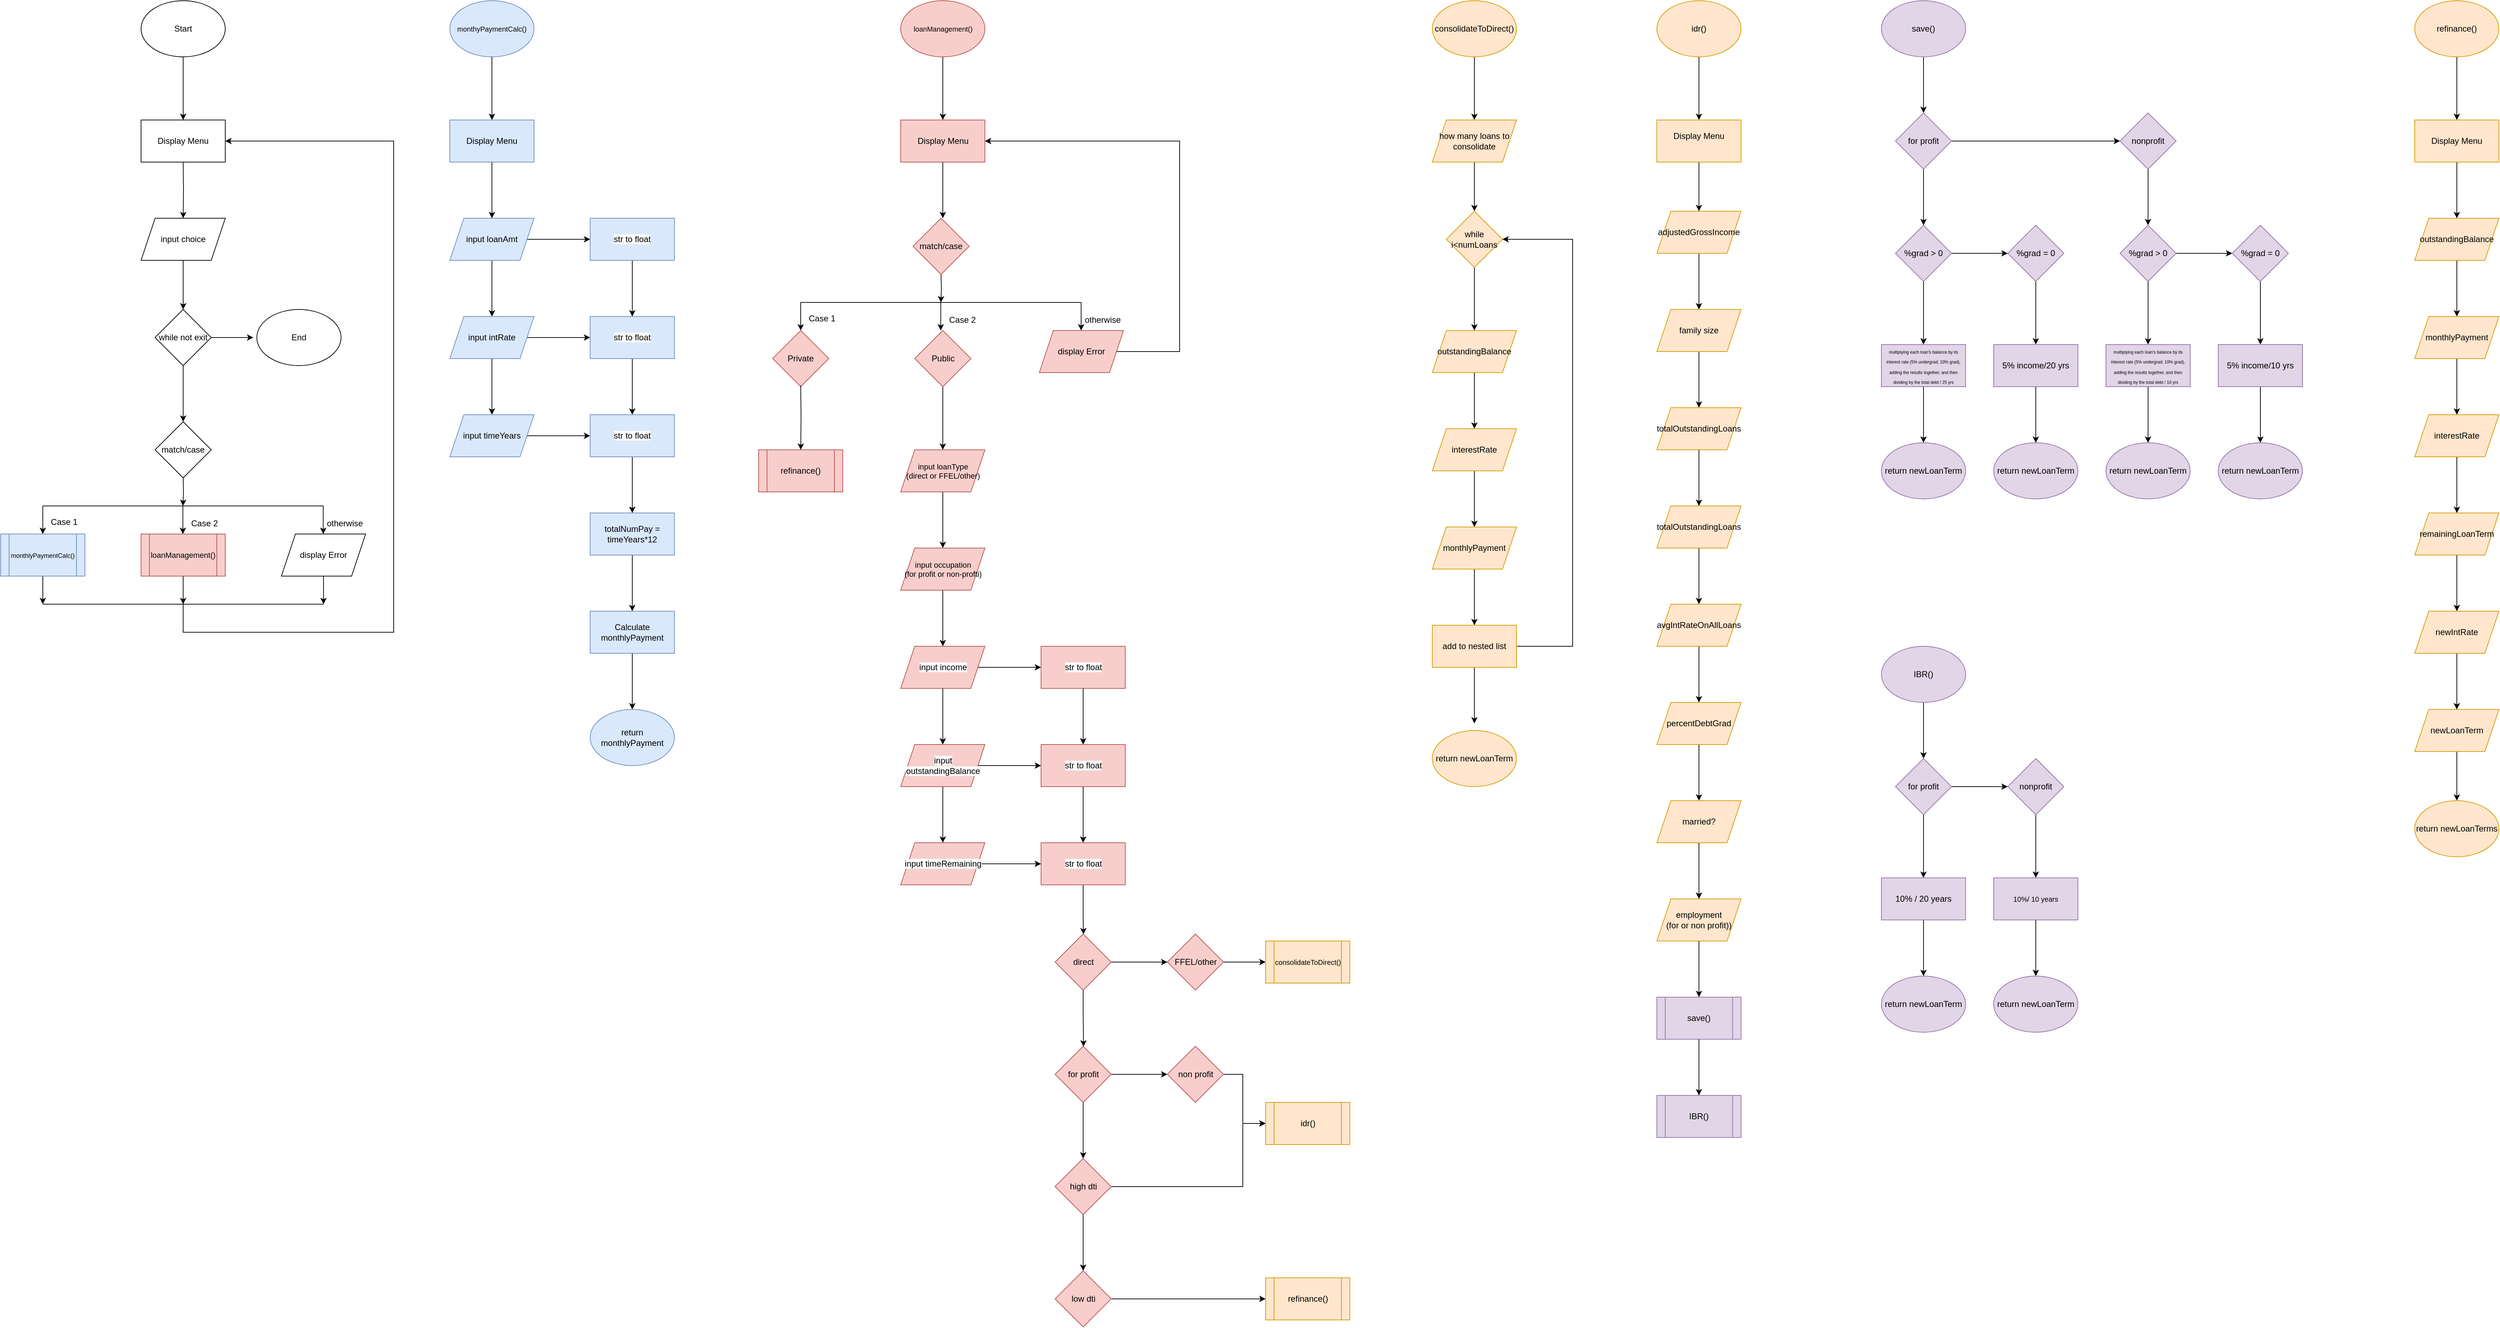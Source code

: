 <mxfile version="24.7.1" type="github">
  <diagram name="Page-1" id="hZp9YtfU9o8omd6Gslik">
    <mxGraphModel dx="3697" dy="2163" grid="1" gridSize="10" guides="1" tooltips="1" connect="1" arrows="1" fold="1" page="1" pageScale="1" pageWidth="850" pageHeight="1100" math="0" shadow="0">
      <root>
        <mxCell id="0" />
        <mxCell id="1" parent="0" />
        <mxCell id="HrbZpbmYZE2h6laJAEMO-42" value="" style="edgeStyle=orthogonalEdgeStyle;rounded=0;orthogonalLoop=1;jettySize=auto;html=1;" edge="1" parent="1" source="HrbZpbmYZE2h6laJAEMO-1">
          <mxGeometry relative="1" as="geometry">
            <mxPoint x="260.0" y="170" as="targetPoint" />
          </mxGeometry>
        </mxCell>
        <mxCell id="HrbZpbmYZE2h6laJAEMO-1" value="Start" style="ellipse;whiteSpace=wrap;html=1;" vertex="1" parent="1">
          <mxGeometry x="200" width="120" height="80" as="geometry" />
        </mxCell>
        <mxCell id="HrbZpbmYZE2h6laJAEMO-19" style="edgeStyle=orthogonalEdgeStyle;rounded=0;orthogonalLoop=1;jettySize=auto;html=1;exitX=0.5;exitY=1;exitDx=0;exitDy=0;" edge="1" parent="1">
          <mxGeometry relative="1" as="geometry">
            <mxPoint x="259.692" y="720" as="targetPoint" />
            <mxPoint x="260" y="680" as="sourcePoint" />
          </mxGeometry>
        </mxCell>
        <mxCell id="HrbZpbmYZE2h6laJAEMO-55" style="edgeStyle=orthogonalEdgeStyle;rounded=0;orthogonalLoop=1;jettySize=auto;html=1;" edge="1" parent="1" source="HrbZpbmYZE2h6laJAEMO-10">
          <mxGeometry relative="1" as="geometry">
            <mxPoint x="60" y="860" as="targetPoint" />
          </mxGeometry>
        </mxCell>
        <mxCell id="HrbZpbmYZE2h6laJAEMO-10" value="&lt;font style=&quot;font-size: 9px;&quot;&gt;monthlyPaymentCalc()&lt;/font&gt;" style="shape=process;whiteSpace=wrap;html=1;backgroundOutline=1;fillColor=#dae8fc;strokeColor=#6c8ebf;" vertex="1" parent="1">
          <mxGeometry y="760" width="120" height="60" as="geometry" />
        </mxCell>
        <mxCell id="HrbZpbmYZE2h6laJAEMO-53" style="edgeStyle=orthogonalEdgeStyle;rounded=0;orthogonalLoop=1;jettySize=auto;html=1;" edge="1" parent="1" source="HrbZpbmYZE2h6laJAEMO-14">
          <mxGeometry relative="1" as="geometry">
            <mxPoint x="260" y="860" as="targetPoint" />
          </mxGeometry>
        </mxCell>
        <mxCell id="HrbZpbmYZE2h6laJAEMO-57" value="" style="edgeStyle=orthogonalEdgeStyle;rounded=0;orthogonalLoop=1;jettySize=auto;html=1;entryX=1;entryY=0.5;entryDx=0;entryDy=0;" edge="1" parent="1" source="HrbZpbmYZE2h6laJAEMO-14">
          <mxGeometry relative="1" as="geometry">
            <mxPoint x="320" y="200" as="targetPoint" />
            <Array as="points">
              <mxPoint x="260" y="900" />
              <mxPoint x="560" y="900" />
              <mxPoint x="560" y="200" />
            </Array>
          </mxGeometry>
        </mxCell>
        <mxCell id="HrbZpbmYZE2h6laJAEMO-14" value="&lt;font style=&quot;font-size: 11px;&quot;&gt;loanManagement()&lt;/font&gt;" style="shape=process;whiteSpace=wrap;html=1;backgroundOutline=1;fillColor=#f8cecc;strokeColor=#b85450;" vertex="1" parent="1">
          <mxGeometry x="200" y="760" width="120" height="60" as="geometry" />
        </mxCell>
        <mxCell id="HrbZpbmYZE2h6laJAEMO-20" value="" style="endArrow=none;html=1;rounded=0;" edge="1" parent="1">
          <mxGeometry width="50" height="50" relative="1" as="geometry">
            <mxPoint x="60" y="720" as="sourcePoint" />
            <mxPoint x="460" y="720" as="targetPoint" />
          </mxGeometry>
        </mxCell>
        <mxCell id="HrbZpbmYZE2h6laJAEMO-21" value="" style="endArrow=classic;html=1;rounded=0;" edge="1" parent="1" target="HrbZpbmYZE2h6laJAEMO-10">
          <mxGeometry width="50" height="50" relative="1" as="geometry">
            <mxPoint x="60" y="720" as="sourcePoint" />
            <mxPoint x="360" y="660" as="targetPoint" />
          </mxGeometry>
        </mxCell>
        <mxCell id="HrbZpbmYZE2h6laJAEMO-22" value="" style="endArrow=classic;html=1;rounded=0;" edge="1" parent="1">
          <mxGeometry width="50" height="50" relative="1" as="geometry">
            <mxPoint x="259.6" y="720" as="sourcePoint" />
            <mxPoint x="259.6" y="760" as="targetPoint" />
          </mxGeometry>
        </mxCell>
        <mxCell id="HrbZpbmYZE2h6laJAEMO-23" value="" style="endArrow=classic;html=1;rounded=0;" edge="1" parent="1">
          <mxGeometry width="50" height="50" relative="1" as="geometry">
            <mxPoint x="459.6" y="720" as="sourcePoint" />
            <mxPoint x="459.6" y="760" as="targetPoint" />
          </mxGeometry>
        </mxCell>
        <mxCell id="HrbZpbmYZE2h6laJAEMO-24" value="Case 1" style="text;html=1;align=center;verticalAlign=middle;resizable=0;points=[];autosize=1;strokeColor=none;fillColor=none;" vertex="1" parent="1">
          <mxGeometry x="60" y="728" width="60" height="30" as="geometry" />
        </mxCell>
        <mxCell id="HrbZpbmYZE2h6laJAEMO-26" value="Case 2" style="text;html=1;align=center;verticalAlign=middle;resizable=0;points=[];autosize=1;strokeColor=none;fillColor=none;" vertex="1" parent="1">
          <mxGeometry x="260" y="730" width="60" height="30" as="geometry" />
        </mxCell>
        <mxCell id="HrbZpbmYZE2h6laJAEMO-27" value="otherwise" style="text;html=1;align=center;verticalAlign=middle;resizable=0;points=[];autosize=1;strokeColor=none;fillColor=none;" vertex="1" parent="1">
          <mxGeometry x="455" y="730" width="70" height="30" as="geometry" />
        </mxCell>
        <mxCell id="HrbZpbmYZE2h6laJAEMO-54" style="edgeStyle=orthogonalEdgeStyle;rounded=0;orthogonalLoop=1;jettySize=auto;html=1;" edge="1" parent="1" source="HrbZpbmYZE2h6laJAEMO-28">
          <mxGeometry relative="1" as="geometry">
            <mxPoint x="460" y="860" as="targetPoint" />
          </mxGeometry>
        </mxCell>
        <mxCell id="HrbZpbmYZE2h6laJAEMO-28" value="display Error" style="shape=parallelogram;perimeter=parallelogramPerimeter;whiteSpace=wrap;html=1;fixedSize=1;" vertex="1" parent="1">
          <mxGeometry x="400" y="760" width="120" height="60" as="geometry" />
        </mxCell>
        <mxCell id="HrbZpbmYZE2h6laJAEMO-44" value="" style="edgeStyle=orthogonalEdgeStyle;rounded=0;orthogonalLoop=1;jettySize=auto;html=1;" edge="1" parent="1" target="HrbZpbmYZE2h6laJAEMO-43">
          <mxGeometry relative="1" as="geometry">
            <mxPoint x="260.0" y="230" as="sourcePoint" />
          </mxGeometry>
        </mxCell>
        <mxCell id="HrbZpbmYZE2h6laJAEMO-46" value="" style="edgeStyle=orthogonalEdgeStyle;rounded=0;orthogonalLoop=1;jettySize=auto;html=1;" edge="1" parent="1" source="HrbZpbmYZE2h6laJAEMO-43" target="HrbZpbmYZE2h6laJAEMO-45">
          <mxGeometry relative="1" as="geometry" />
        </mxCell>
        <mxCell id="HrbZpbmYZE2h6laJAEMO-43" value="input choice" style="shape=parallelogram;perimeter=parallelogramPerimeter;whiteSpace=wrap;html=1;fixedSize=1;" vertex="1" parent="1">
          <mxGeometry x="200" y="310" width="120" height="60" as="geometry" />
        </mxCell>
        <mxCell id="HrbZpbmYZE2h6laJAEMO-49" value="" style="edgeStyle=orthogonalEdgeStyle;rounded=0;orthogonalLoop=1;jettySize=auto;html=1;" edge="1" parent="1" source="HrbZpbmYZE2h6laJAEMO-45" target="HrbZpbmYZE2h6laJAEMO-48">
          <mxGeometry relative="1" as="geometry" />
        </mxCell>
        <mxCell id="HrbZpbmYZE2h6laJAEMO-95" value="" style="edgeStyle=orthogonalEdgeStyle;rounded=0;orthogonalLoop=1;jettySize=auto;html=1;" edge="1" parent="1" source="HrbZpbmYZE2h6laJAEMO-45">
          <mxGeometry relative="1" as="geometry">
            <mxPoint x="360" y="480" as="targetPoint" />
          </mxGeometry>
        </mxCell>
        <mxCell id="HrbZpbmYZE2h6laJAEMO-45" value="while not exit" style="rhombus;whiteSpace=wrap;html=1;" vertex="1" parent="1">
          <mxGeometry x="220" y="440" width="80" height="80" as="geometry" />
        </mxCell>
        <mxCell id="HrbZpbmYZE2h6laJAEMO-48" value="match/case" style="rhombus;whiteSpace=wrap;html=1;" vertex="1" parent="1">
          <mxGeometry x="220" y="600" width="80" height="80" as="geometry" />
        </mxCell>
        <mxCell id="HrbZpbmYZE2h6laJAEMO-52" value="" style="endArrow=none;html=1;rounded=0;" edge="1" parent="1">
          <mxGeometry width="50" height="50" relative="1" as="geometry">
            <mxPoint x="60" y="860" as="sourcePoint" />
            <mxPoint x="460" y="860" as="targetPoint" />
          </mxGeometry>
        </mxCell>
        <mxCell id="HrbZpbmYZE2h6laJAEMO-61" value="Display Menu" style="rounded=0;whiteSpace=wrap;html=1;" vertex="1" parent="1">
          <mxGeometry x="200" y="170" width="120" height="60" as="geometry" />
        </mxCell>
        <mxCell id="HrbZpbmYZE2h6laJAEMO-116" value="" style="edgeStyle=orthogonalEdgeStyle;rounded=0;orthogonalLoop=1;jettySize=auto;html=1;" edge="1" parent="1" source="HrbZpbmYZE2h6laJAEMO-62" target="HrbZpbmYZE2h6laJAEMO-115">
          <mxGeometry relative="1" as="geometry" />
        </mxCell>
        <mxCell id="HrbZpbmYZE2h6laJAEMO-62" value="&lt;font style=&quot;font-size: 10px;&quot;&gt;monthyPaymentCalc()&lt;/font&gt;" style="ellipse;whiteSpace=wrap;html=1;fillColor=#dae8fc;strokeColor=#6c8ebf;" vertex="1" parent="1">
          <mxGeometry x="640" width="120" height="80" as="geometry" />
        </mxCell>
        <mxCell id="HrbZpbmYZE2h6laJAEMO-63" value="" style="edgeStyle=orthogonalEdgeStyle;rounded=0;orthogonalLoop=1;jettySize=auto;html=1;" edge="1" parent="1" source="HrbZpbmYZE2h6laJAEMO-65" target="HrbZpbmYZE2h6laJAEMO-68">
          <mxGeometry relative="1" as="geometry" />
        </mxCell>
        <mxCell id="HrbZpbmYZE2h6laJAEMO-83" value="" style="edgeStyle=orthogonalEdgeStyle;rounded=0;orthogonalLoop=1;jettySize=auto;html=1;" edge="1" parent="1" source="HrbZpbmYZE2h6laJAEMO-65" target="HrbZpbmYZE2h6laJAEMO-82">
          <mxGeometry relative="1" as="geometry" />
        </mxCell>
        <mxCell id="HrbZpbmYZE2h6laJAEMO-65" value="input loanAmt" style="shape=parallelogram;perimeter=parallelogramPerimeter;whiteSpace=wrap;html=1;fixedSize=1;fillColor=#dae8fc;strokeColor=#6c8ebf;" vertex="1" parent="1">
          <mxGeometry x="640" y="310" width="120" height="60" as="geometry" />
        </mxCell>
        <mxCell id="HrbZpbmYZE2h6laJAEMO-66" value="" style="edgeStyle=orthogonalEdgeStyle;rounded=0;orthogonalLoop=1;jettySize=auto;html=1;" edge="1" parent="1" source="HrbZpbmYZE2h6laJAEMO-68" target="HrbZpbmYZE2h6laJAEMO-70">
          <mxGeometry relative="1" as="geometry" />
        </mxCell>
        <mxCell id="HrbZpbmYZE2h6laJAEMO-87" value="" style="edgeStyle=orthogonalEdgeStyle;rounded=0;orthogonalLoop=1;jettySize=auto;html=1;" edge="1" parent="1" source="HrbZpbmYZE2h6laJAEMO-68" target="HrbZpbmYZE2h6laJAEMO-84">
          <mxGeometry relative="1" as="geometry" />
        </mxCell>
        <mxCell id="HrbZpbmYZE2h6laJAEMO-68" value="input intRate" style="shape=parallelogram;perimeter=parallelogramPerimeter;whiteSpace=wrap;html=1;fixedSize=1;fillColor=#dae8fc;strokeColor=#6c8ebf;" vertex="1" parent="1">
          <mxGeometry x="640" y="450" width="120" height="60" as="geometry" />
        </mxCell>
        <mxCell id="HrbZpbmYZE2h6laJAEMO-86" value="" style="edgeStyle=orthogonalEdgeStyle;rounded=0;orthogonalLoop=1;jettySize=auto;html=1;" edge="1" parent="1" source="HrbZpbmYZE2h6laJAEMO-70" target="HrbZpbmYZE2h6laJAEMO-85">
          <mxGeometry relative="1" as="geometry" />
        </mxCell>
        <mxCell id="HrbZpbmYZE2h6laJAEMO-70" value="input timeYears" style="shape=parallelogram;perimeter=parallelogramPerimeter;whiteSpace=wrap;html=1;fixedSize=1;fillColor=#dae8fc;strokeColor=#6c8ebf;" vertex="1" parent="1">
          <mxGeometry x="640" y="590" width="120" height="60" as="geometry" />
        </mxCell>
        <mxCell id="HrbZpbmYZE2h6laJAEMO-100" value="" style="edgeStyle=orthogonalEdgeStyle;rounded=0;orthogonalLoop=1;jettySize=auto;html=1;" edge="1" parent="1" source="HrbZpbmYZE2h6laJAEMO-78" target="HrbZpbmYZE2h6laJAEMO-99">
          <mxGeometry relative="1" as="geometry" />
        </mxCell>
        <mxCell id="HrbZpbmYZE2h6laJAEMO-78" value="totalNumPay = timeYears*12" style="whiteSpace=wrap;html=1;fillColor=#dae8fc;strokeColor=#6c8ebf;" vertex="1" parent="1">
          <mxGeometry x="840" y="730" width="120" height="60" as="geometry" />
        </mxCell>
        <mxCell id="HrbZpbmYZE2h6laJAEMO-91" value="" style="edgeStyle=orthogonalEdgeStyle;rounded=0;orthogonalLoop=1;jettySize=auto;html=1;" edge="1" parent="1" source="HrbZpbmYZE2h6laJAEMO-82" target="HrbZpbmYZE2h6laJAEMO-84">
          <mxGeometry relative="1" as="geometry" />
        </mxCell>
        <mxCell id="HrbZpbmYZE2h6laJAEMO-82" value="&lt;meta charset=&quot;utf-8&quot;&gt;&lt;span style=&quot;color: rgb(0, 0, 0); font-family: Helvetica; font-size: 12px; font-style: normal; font-variant-ligatures: normal; font-variant-caps: normal; font-weight: 400; letter-spacing: normal; orphans: 2; text-align: center; text-indent: 0px; text-transform: none; widows: 2; word-spacing: 0px; -webkit-text-stroke-width: 0px; white-space: normal; background-color: rgb(251, 251, 251); text-decoration-thickness: initial; text-decoration-style: initial; text-decoration-color: initial; display: inline !important; float: none;&quot;&gt;str to float&lt;/span&gt;" style="whiteSpace=wrap;html=1;fillColor=#dae8fc;strokeColor=#6c8ebf;" vertex="1" parent="1">
          <mxGeometry x="840" y="310" width="120" height="60" as="geometry" />
        </mxCell>
        <mxCell id="HrbZpbmYZE2h6laJAEMO-90" value="" style="edgeStyle=orthogonalEdgeStyle;rounded=0;orthogonalLoop=1;jettySize=auto;html=1;" edge="1" parent="1" source="HrbZpbmYZE2h6laJAEMO-84" target="HrbZpbmYZE2h6laJAEMO-85">
          <mxGeometry relative="1" as="geometry" />
        </mxCell>
        <mxCell id="HrbZpbmYZE2h6laJAEMO-84" value="&lt;meta charset=&quot;utf-8&quot;&gt;&lt;span style=&quot;color: rgb(0, 0, 0); font-family: Helvetica; font-size: 12px; font-style: normal; font-variant-ligatures: normal; font-variant-caps: normal; font-weight: 400; letter-spacing: normal; orphans: 2; text-align: center; text-indent: 0px; text-transform: none; widows: 2; word-spacing: 0px; -webkit-text-stroke-width: 0px; white-space: normal; background-color: rgb(251, 251, 251); text-decoration-thickness: initial; text-decoration-style: initial; text-decoration-color: initial; display: inline !important; float: none;&quot;&gt;str to float&lt;/span&gt;" style="whiteSpace=wrap;html=1;fillColor=#dae8fc;strokeColor=#6c8ebf;" vertex="1" parent="1">
          <mxGeometry x="840" y="450" width="120" height="60" as="geometry" />
        </mxCell>
        <mxCell id="HrbZpbmYZE2h6laJAEMO-89" value="" style="edgeStyle=orthogonalEdgeStyle;rounded=0;orthogonalLoop=1;jettySize=auto;html=1;" edge="1" parent="1" source="HrbZpbmYZE2h6laJAEMO-85">
          <mxGeometry relative="1" as="geometry">
            <mxPoint x="900" y="730" as="targetPoint" />
          </mxGeometry>
        </mxCell>
        <mxCell id="HrbZpbmYZE2h6laJAEMO-85" value="&lt;meta charset=&quot;utf-8&quot;&gt;&lt;span style=&quot;color: rgb(0, 0, 0); font-family: Helvetica; font-size: 12px; font-style: normal; font-variant-ligatures: normal; font-variant-caps: normal; font-weight: 400; letter-spacing: normal; orphans: 2; text-align: center; text-indent: 0px; text-transform: none; widows: 2; word-spacing: 0px; -webkit-text-stroke-width: 0px; white-space: normal; background-color: rgb(251, 251, 251); text-decoration-thickness: initial; text-decoration-style: initial; text-decoration-color: initial; display: inline !important; float: none;&quot;&gt;str to float&lt;/span&gt;" style="whiteSpace=wrap;html=1;fillColor=#dae8fc;strokeColor=#6c8ebf;" vertex="1" parent="1">
          <mxGeometry x="840" y="590" width="120" height="60" as="geometry" />
        </mxCell>
        <mxCell id="HrbZpbmYZE2h6laJAEMO-93" value="End" style="ellipse;whiteSpace=wrap;html=1;" vertex="1" parent="1">
          <mxGeometry x="365" y="440" width="120" height="80" as="geometry" />
        </mxCell>
        <mxCell id="HrbZpbmYZE2h6laJAEMO-102" value="" style="edgeStyle=orthogonalEdgeStyle;rounded=0;orthogonalLoop=1;jettySize=auto;html=1;" edge="1" parent="1" source="HrbZpbmYZE2h6laJAEMO-99">
          <mxGeometry relative="1" as="geometry">
            <mxPoint x="900" y="1010" as="targetPoint" />
          </mxGeometry>
        </mxCell>
        <mxCell id="HrbZpbmYZE2h6laJAEMO-99" value="Calculate monthlyPayment" style="whiteSpace=wrap;html=1;fillColor=#dae8fc;strokeColor=#6c8ebf;" vertex="1" parent="1">
          <mxGeometry x="840" y="870" width="120" height="60" as="geometry" />
        </mxCell>
        <mxCell id="HrbZpbmYZE2h6laJAEMO-103" value="return monthlyPayment" style="ellipse;whiteSpace=wrap;html=1;fillColor=#dae8fc;strokeColor=#6c8ebf;" vertex="1" parent="1">
          <mxGeometry x="840" y="1010" width="120" height="80" as="geometry" />
        </mxCell>
        <mxCell id="HrbZpbmYZE2h6laJAEMO-119" value="" style="edgeStyle=orthogonalEdgeStyle;rounded=0;orthogonalLoop=1;jettySize=auto;html=1;" edge="1" parent="1" source="HrbZpbmYZE2h6laJAEMO-105" target="HrbZpbmYZE2h6laJAEMO-118">
          <mxGeometry relative="1" as="geometry" />
        </mxCell>
        <mxCell id="HrbZpbmYZE2h6laJAEMO-105" value="&lt;font style=&quot;font-size: 10px;&quot;&gt;loanManagement()&lt;/font&gt;" style="ellipse;whiteSpace=wrap;html=1;fillColor=#f8cecc;strokeColor=#b85450;" vertex="1" parent="1">
          <mxGeometry x="1282.5" width="120" height="80" as="geometry" />
        </mxCell>
        <mxCell id="HrbZpbmYZE2h6laJAEMO-117" value="" style="edgeStyle=orthogonalEdgeStyle;rounded=0;orthogonalLoop=1;jettySize=auto;html=1;" edge="1" parent="1" source="HrbZpbmYZE2h6laJAEMO-115" target="HrbZpbmYZE2h6laJAEMO-65">
          <mxGeometry relative="1" as="geometry" />
        </mxCell>
        <mxCell id="HrbZpbmYZE2h6laJAEMO-115" value="Display Menu" style="whiteSpace=wrap;html=1;fillColor=#dae8fc;strokeColor=#6c8ebf;" vertex="1" parent="1">
          <mxGeometry x="640" y="170" width="120" height="60" as="geometry" />
        </mxCell>
        <mxCell id="HrbZpbmYZE2h6laJAEMO-121" value="" style="edgeStyle=orthogonalEdgeStyle;rounded=0;orthogonalLoop=1;jettySize=auto;html=1;" edge="1" parent="1" source="HrbZpbmYZE2h6laJAEMO-118">
          <mxGeometry relative="1" as="geometry">
            <mxPoint x="1342.5" y="310" as="targetPoint" />
          </mxGeometry>
        </mxCell>
        <mxCell id="HrbZpbmYZE2h6laJAEMO-118" value="Display Menu" style="whiteSpace=wrap;html=1;fillColor=#f8cecc;strokeColor=#b85450;" vertex="1" parent="1">
          <mxGeometry x="1282.5" y="170" width="120" height="60" as="geometry" />
        </mxCell>
        <mxCell id="HrbZpbmYZE2h6laJAEMO-122" style="edgeStyle=orthogonalEdgeStyle;rounded=0;orthogonalLoop=1;jettySize=auto;html=1;exitX=0.5;exitY=1;exitDx=0;exitDy=0;" edge="1" parent="1">
          <mxGeometry relative="1" as="geometry">
            <mxPoint x="1339.692" y="430" as="targetPoint" />
            <mxPoint x="1340" y="390" as="sourcePoint" />
          </mxGeometry>
        </mxCell>
        <mxCell id="HrbZpbmYZE2h6laJAEMO-127" value="" style="endArrow=none;html=1;rounded=0;" edge="1" parent="1">
          <mxGeometry width="50" height="50" relative="1" as="geometry">
            <mxPoint x="1140" y="430" as="sourcePoint" />
            <mxPoint x="1540" y="430" as="targetPoint" />
          </mxGeometry>
        </mxCell>
        <mxCell id="HrbZpbmYZE2h6laJAEMO-128" value="" style="endArrow=classic;html=1;rounded=0;" edge="1" parent="1">
          <mxGeometry width="50" height="50" relative="1" as="geometry">
            <mxPoint x="1140" y="430" as="sourcePoint" />
            <mxPoint x="1140" y="470" as="targetPoint" />
          </mxGeometry>
        </mxCell>
        <mxCell id="HrbZpbmYZE2h6laJAEMO-129" value="" style="endArrow=classic;html=1;rounded=0;" edge="1" parent="1">
          <mxGeometry width="50" height="50" relative="1" as="geometry">
            <mxPoint x="1339.6" y="430" as="sourcePoint" />
            <mxPoint x="1339.6" y="470" as="targetPoint" />
          </mxGeometry>
        </mxCell>
        <mxCell id="HrbZpbmYZE2h6laJAEMO-130" value="" style="endArrow=classic;html=1;rounded=0;" edge="1" parent="1">
          <mxGeometry width="50" height="50" relative="1" as="geometry">
            <mxPoint x="1539.6" y="430" as="sourcePoint" />
            <mxPoint x="1539.6" y="470" as="targetPoint" />
          </mxGeometry>
        </mxCell>
        <mxCell id="HrbZpbmYZE2h6laJAEMO-131" value="Case 1" style="text;html=1;align=center;verticalAlign=middle;resizable=0;points=[];autosize=1;strokeColor=none;fillColor=none;" vertex="1" parent="1">
          <mxGeometry x="1140" y="438" width="60" height="30" as="geometry" />
        </mxCell>
        <mxCell id="HrbZpbmYZE2h6laJAEMO-132" value="Case 2" style="text;html=1;align=center;verticalAlign=middle;resizable=0;points=[];autosize=1;strokeColor=none;fillColor=none;" vertex="1" parent="1">
          <mxGeometry x="1340" y="440" width="60" height="30" as="geometry" />
        </mxCell>
        <mxCell id="HrbZpbmYZE2h6laJAEMO-133" value="otherwise" style="text;html=1;align=center;verticalAlign=middle;resizable=0;points=[];autosize=1;strokeColor=none;fillColor=none;" vertex="1" parent="1">
          <mxGeometry x="1535" y="440" width="70" height="30" as="geometry" />
        </mxCell>
        <mxCell id="HrbZpbmYZE2h6laJAEMO-200" style="edgeStyle=orthogonalEdgeStyle;rounded=0;orthogonalLoop=1;jettySize=auto;html=1;entryX=1;entryY=0.5;entryDx=0;entryDy=0;" edge="1" parent="1" source="HrbZpbmYZE2h6laJAEMO-135" target="HrbZpbmYZE2h6laJAEMO-118">
          <mxGeometry relative="1" as="geometry">
            <Array as="points">
              <mxPoint x="1680" y="500" />
              <mxPoint x="1680" y="200" />
            </Array>
          </mxGeometry>
        </mxCell>
        <mxCell id="HrbZpbmYZE2h6laJAEMO-135" value="display Error" style="shape=parallelogram;perimeter=parallelogramPerimeter;whiteSpace=wrap;html=1;fixedSize=1;fillColor=#f8cecc;strokeColor=#b85450;" vertex="1" parent="1">
          <mxGeometry x="1480" y="470" width="120" height="60" as="geometry" />
        </mxCell>
        <mxCell id="HrbZpbmYZE2h6laJAEMO-136" value="match/case" style="rhombus;whiteSpace=wrap;html=1;fillColor=#f8cecc;strokeColor=#b85450;" vertex="1" parent="1">
          <mxGeometry x="1300" y="310" width="80" height="80" as="geometry" />
        </mxCell>
        <mxCell id="HrbZpbmYZE2h6laJAEMO-138" value="Private" style="rhombus;whiteSpace=wrap;html=1;fillColor=#f8cecc;strokeColor=#b85450;" vertex="1" parent="1">
          <mxGeometry x="1100" y="470" width="80" height="80" as="geometry" />
        </mxCell>
        <mxCell id="HrbZpbmYZE2h6laJAEMO-143" value="" style="edgeStyle=orthogonalEdgeStyle;rounded=0;orthogonalLoop=1;jettySize=auto;html=1;" edge="1" parent="1" source="HrbZpbmYZE2h6laJAEMO-139" target="HrbZpbmYZE2h6laJAEMO-142">
          <mxGeometry relative="1" as="geometry" />
        </mxCell>
        <mxCell id="HrbZpbmYZE2h6laJAEMO-139" value="Public" style="rhombus;whiteSpace=wrap;html=1;fillColor=#f8cecc;strokeColor=#b85450;" vertex="1" parent="1">
          <mxGeometry x="1302.5" y="470" width="80" height="80" as="geometry" />
        </mxCell>
        <mxCell id="HrbZpbmYZE2h6laJAEMO-140" value="refinance()" style="shape=process;whiteSpace=wrap;html=1;backgroundOutline=1;fillColor=#f8cecc;strokeColor=#b85450;" vertex="1" parent="1">
          <mxGeometry x="1080" y="640" width="120" height="60" as="geometry" />
        </mxCell>
        <mxCell id="HrbZpbmYZE2h6laJAEMO-145" value="" style="edgeStyle=orthogonalEdgeStyle;rounded=0;orthogonalLoop=1;jettySize=auto;html=1;" edge="1" parent="1" source="HrbZpbmYZE2h6laJAEMO-142" target="HrbZpbmYZE2h6laJAEMO-144">
          <mxGeometry relative="1" as="geometry" />
        </mxCell>
        <mxCell id="HrbZpbmYZE2h6laJAEMO-142" value="&lt;font style=&quot;font-size: 11px;&quot;&gt;input loanType&lt;/font&gt;&lt;div style=&quot;font-size: 11px;&quot;&gt;&lt;font style=&quot;font-size: 11px;&quot;&gt;(direct or FFEL/other)&lt;/font&gt;&lt;/div&gt;" style="shape=parallelogram;perimeter=parallelogramPerimeter;whiteSpace=wrap;html=1;fixedSize=1;fillColor=#f8cecc;strokeColor=#b85450;" vertex="1" parent="1">
          <mxGeometry x="1282.5" y="640" width="120" height="60" as="geometry" />
        </mxCell>
        <mxCell id="HrbZpbmYZE2h6laJAEMO-147" value="" style="edgeStyle=orthogonalEdgeStyle;rounded=0;orthogonalLoop=1;jettySize=auto;html=1;" edge="1" parent="1" source="HrbZpbmYZE2h6laJAEMO-144" target="HrbZpbmYZE2h6laJAEMO-146">
          <mxGeometry relative="1" as="geometry" />
        </mxCell>
        <mxCell id="HrbZpbmYZE2h6laJAEMO-144" value="&lt;font style=&quot;font-size: 11px;&quot;&gt;input occupation&lt;/font&gt;&lt;div style=&quot;font-size: 11px;&quot;&gt;&lt;font style=&quot;font-size: 11px;&quot;&gt;(for profit or non-profti)&lt;/font&gt;&lt;/div&gt;" style="shape=parallelogram;perimeter=parallelogramPerimeter;whiteSpace=wrap;html=1;fixedSize=1;fillColor=#f8cecc;strokeColor=#b85450;" vertex="1" parent="1">
          <mxGeometry x="1282.5" y="780" width="120" height="60" as="geometry" />
        </mxCell>
        <mxCell id="HrbZpbmYZE2h6laJAEMO-149" value="" style="edgeStyle=orthogonalEdgeStyle;rounded=0;orthogonalLoop=1;jettySize=auto;html=1;" edge="1" parent="1" source="HrbZpbmYZE2h6laJAEMO-146" target="HrbZpbmYZE2h6laJAEMO-148">
          <mxGeometry relative="1" as="geometry" />
        </mxCell>
        <mxCell id="HrbZpbmYZE2h6laJAEMO-153" value="" style="edgeStyle=orthogonalEdgeStyle;rounded=0;orthogonalLoop=1;jettySize=auto;html=1;" edge="1" parent="1" source="HrbZpbmYZE2h6laJAEMO-146" target="HrbZpbmYZE2h6laJAEMO-152">
          <mxGeometry relative="1" as="geometry" />
        </mxCell>
        <mxCell id="HrbZpbmYZE2h6laJAEMO-146" value="&lt;meta charset=&quot;utf-8&quot;&gt;&lt;span style=&quot;color: rgb(0, 0, 0); font-family: Helvetica; font-size: 12px; font-style: normal; font-variant-ligatures: normal; font-variant-caps: normal; font-weight: 400; letter-spacing: normal; orphans: 2; text-align: center; text-indent: 0px; text-transform: none; widows: 2; word-spacing: 0px; -webkit-text-stroke-width: 0px; white-space: normal; background-color: rgb(251, 251, 251); text-decoration-thickness: initial; text-decoration-style: initial; text-decoration-color: initial; display: inline !important; float: none;&quot;&gt;input income&lt;/span&gt;" style="shape=parallelogram;perimeter=parallelogramPerimeter;whiteSpace=wrap;html=1;fixedSize=1;fillColor=#f8cecc;strokeColor=#b85450;" vertex="1" parent="1">
          <mxGeometry x="1282.5" y="920" width="120" height="60" as="geometry" />
        </mxCell>
        <mxCell id="HrbZpbmYZE2h6laJAEMO-151" value="" style="edgeStyle=orthogonalEdgeStyle;rounded=0;orthogonalLoop=1;jettySize=auto;html=1;" edge="1" parent="1" source="HrbZpbmYZE2h6laJAEMO-148" target="HrbZpbmYZE2h6laJAEMO-150">
          <mxGeometry relative="1" as="geometry" />
        </mxCell>
        <mxCell id="HrbZpbmYZE2h6laJAEMO-155" value="" style="edgeStyle=orthogonalEdgeStyle;rounded=0;orthogonalLoop=1;jettySize=auto;html=1;" edge="1" parent="1" source="HrbZpbmYZE2h6laJAEMO-148" target="HrbZpbmYZE2h6laJAEMO-154">
          <mxGeometry relative="1" as="geometry" />
        </mxCell>
        <mxCell id="HrbZpbmYZE2h6laJAEMO-148" value="&lt;meta charset=&quot;utf-8&quot;&gt;&lt;span style=&quot;color: rgb(0, 0, 0); font-family: Helvetica; font-size: 12px; font-style: normal; font-variant-ligatures: normal; font-variant-caps: normal; font-weight: 400; letter-spacing: normal; orphans: 2; text-align: center; text-indent: 0px; text-transform: none; widows: 2; word-spacing: 0px; -webkit-text-stroke-width: 0px; white-space: normal; background-color: rgb(251, 251, 251); text-decoration-thickness: initial; text-decoration-style: initial; text-decoration-color: initial; display: inline !important; float: none;&quot;&gt;input outstandingBalance&lt;/span&gt;" style="shape=parallelogram;perimeter=parallelogramPerimeter;whiteSpace=wrap;html=1;fixedSize=1;fillColor=#f8cecc;strokeColor=#b85450;" vertex="1" parent="1">
          <mxGeometry x="1282.5" y="1060" width="120" height="60" as="geometry" />
        </mxCell>
        <mxCell id="HrbZpbmYZE2h6laJAEMO-157" value="" style="edgeStyle=orthogonalEdgeStyle;rounded=0;orthogonalLoop=1;jettySize=auto;html=1;" edge="1" parent="1" source="HrbZpbmYZE2h6laJAEMO-150" target="HrbZpbmYZE2h6laJAEMO-156">
          <mxGeometry relative="1" as="geometry" />
        </mxCell>
        <mxCell id="HrbZpbmYZE2h6laJAEMO-150" value="&lt;meta charset=&quot;utf-8&quot;&gt;&lt;span style=&quot;color: rgb(0, 0, 0); font-family: Helvetica; font-size: 12px; font-style: normal; font-variant-ligatures: normal; font-variant-caps: normal; font-weight: 400; letter-spacing: normal; orphans: 2; text-align: center; text-indent: 0px; text-transform: none; widows: 2; word-spacing: 0px; -webkit-text-stroke-width: 0px; white-space: normal; background-color: rgb(251, 251, 251); text-decoration-thickness: initial; text-decoration-style: initial; text-decoration-color: initial; display: inline !important; float: none;&quot;&gt;input timeRemaining&lt;/span&gt;" style="shape=parallelogram;perimeter=parallelogramPerimeter;whiteSpace=wrap;html=1;fixedSize=1;fillColor=#f8cecc;strokeColor=#b85450;" vertex="1" parent="1">
          <mxGeometry x="1282.5" y="1200" width="120" height="60" as="geometry" />
        </mxCell>
        <mxCell id="HrbZpbmYZE2h6laJAEMO-158" value="" style="edgeStyle=orthogonalEdgeStyle;rounded=0;orthogonalLoop=1;jettySize=auto;html=1;" edge="1" parent="1" source="HrbZpbmYZE2h6laJAEMO-152" target="HrbZpbmYZE2h6laJAEMO-154">
          <mxGeometry relative="1" as="geometry" />
        </mxCell>
        <mxCell id="HrbZpbmYZE2h6laJAEMO-152" value="&lt;meta charset=&quot;utf-8&quot;&gt;&lt;span style=&quot;color: rgb(0, 0, 0); font-family: Helvetica; font-size: 12px; font-style: normal; font-variant-ligatures: normal; font-variant-caps: normal; font-weight: 400; letter-spacing: normal; orphans: 2; text-align: center; text-indent: 0px; text-transform: none; widows: 2; word-spacing: 0px; -webkit-text-stroke-width: 0px; white-space: normal; background-color: rgb(251, 251, 251); text-decoration-thickness: initial; text-decoration-style: initial; text-decoration-color: initial; display: inline !important; float: none;&quot;&gt;str to float&lt;/span&gt;" style="whiteSpace=wrap;html=1;fillColor=#f8cecc;strokeColor=#b85450;" vertex="1" parent="1">
          <mxGeometry x="1482.5" y="920" width="120" height="60" as="geometry" />
        </mxCell>
        <mxCell id="HrbZpbmYZE2h6laJAEMO-159" value="" style="edgeStyle=orthogonalEdgeStyle;rounded=0;orthogonalLoop=1;jettySize=auto;html=1;" edge="1" parent="1" source="HrbZpbmYZE2h6laJAEMO-154" target="HrbZpbmYZE2h6laJAEMO-156">
          <mxGeometry relative="1" as="geometry" />
        </mxCell>
        <mxCell id="HrbZpbmYZE2h6laJAEMO-154" value="&lt;meta charset=&quot;utf-8&quot;&gt;&lt;span style=&quot;color: rgb(0, 0, 0); font-family: Helvetica; font-size: 12px; font-style: normal; font-variant-ligatures: normal; font-variant-caps: normal; font-weight: 400; letter-spacing: normal; orphans: 2; text-align: center; text-indent: 0px; text-transform: none; widows: 2; word-spacing: 0px; -webkit-text-stroke-width: 0px; white-space: normal; background-color: rgb(251, 251, 251); text-decoration-thickness: initial; text-decoration-style: initial; text-decoration-color: initial; display: inline !important; float: none;&quot;&gt;str to float&lt;/span&gt;" style="whiteSpace=wrap;html=1;fillColor=#f8cecc;strokeColor=#b85450;" vertex="1" parent="1">
          <mxGeometry x="1482.5" y="1060" width="120" height="60" as="geometry" />
        </mxCell>
        <mxCell id="HrbZpbmYZE2h6laJAEMO-161" value="" style="edgeStyle=orthogonalEdgeStyle;rounded=0;orthogonalLoop=1;jettySize=auto;html=1;" edge="1" parent="1" source="HrbZpbmYZE2h6laJAEMO-156" target="HrbZpbmYZE2h6laJAEMO-160">
          <mxGeometry relative="1" as="geometry">
            <Array as="points">
              <mxPoint x="1543" y="1310" />
              <mxPoint x="1543" y="1310" />
            </Array>
          </mxGeometry>
        </mxCell>
        <mxCell id="HrbZpbmYZE2h6laJAEMO-156" value="&lt;meta charset=&quot;utf-8&quot;&gt;&lt;span style=&quot;color: rgb(0, 0, 0); font-family: Helvetica; font-size: 12px; font-style: normal; font-variant-ligatures: normal; font-variant-caps: normal; font-weight: 400; letter-spacing: normal; orphans: 2; text-align: center; text-indent: 0px; text-transform: none; widows: 2; word-spacing: 0px; -webkit-text-stroke-width: 0px; white-space: normal; background-color: rgb(251, 251, 251); text-decoration-thickness: initial; text-decoration-style: initial; text-decoration-color: initial; display: inline !important; float: none;&quot;&gt;str to float&lt;/span&gt;" style="whiteSpace=wrap;html=1;fillColor=#f8cecc;strokeColor=#b85450;" vertex="1" parent="1">
          <mxGeometry x="1482.5" y="1200" width="120" height="60" as="geometry" />
        </mxCell>
        <mxCell id="HrbZpbmYZE2h6laJAEMO-163" value="" style="edgeStyle=orthogonalEdgeStyle;rounded=0;orthogonalLoop=1;jettySize=auto;html=1;" edge="1" parent="1" source="HrbZpbmYZE2h6laJAEMO-160" target="HrbZpbmYZE2h6laJAEMO-162">
          <mxGeometry relative="1" as="geometry" />
        </mxCell>
        <mxCell id="HrbZpbmYZE2h6laJAEMO-165" value="" style="edgeStyle=orthogonalEdgeStyle;rounded=0;orthogonalLoop=1;jettySize=auto;html=1;" edge="1" parent="1" source="HrbZpbmYZE2h6laJAEMO-160" target="HrbZpbmYZE2h6laJAEMO-164">
          <mxGeometry relative="1" as="geometry">
            <Array as="points">
              <mxPoint x="1543" y="1440" />
              <mxPoint x="1543" y="1440" />
            </Array>
          </mxGeometry>
        </mxCell>
        <mxCell id="HrbZpbmYZE2h6laJAEMO-160" value="direct" style="rhombus;whiteSpace=wrap;html=1;fillColor=#f8cecc;strokeColor=#b85450;" vertex="1" parent="1">
          <mxGeometry x="1502.5" y="1330" width="80" height="80" as="geometry" />
        </mxCell>
        <mxCell id="HrbZpbmYZE2h6laJAEMO-177" value="" style="edgeStyle=orthogonalEdgeStyle;rounded=0;orthogonalLoop=1;jettySize=auto;html=1;" edge="1" parent="1" source="HrbZpbmYZE2h6laJAEMO-162" target="HrbZpbmYZE2h6laJAEMO-176">
          <mxGeometry relative="1" as="geometry" />
        </mxCell>
        <mxCell id="HrbZpbmYZE2h6laJAEMO-162" value="FFEL/other" style="rhombus;whiteSpace=wrap;html=1;fillColor=#f8cecc;strokeColor=#b85450;" vertex="1" parent="1">
          <mxGeometry x="1662.5" y="1330" width="80" height="80" as="geometry" />
        </mxCell>
        <mxCell id="HrbZpbmYZE2h6laJAEMO-167" value="" style="edgeStyle=orthogonalEdgeStyle;rounded=0;orthogonalLoop=1;jettySize=auto;html=1;" edge="1" parent="1" source="HrbZpbmYZE2h6laJAEMO-164" target="HrbZpbmYZE2h6laJAEMO-166">
          <mxGeometry relative="1" as="geometry" />
        </mxCell>
        <mxCell id="HrbZpbmYZE2h6laJAEMO-169" value="" style="edgeStyle=orthogonalEdgeStyle;rounded=0;orthogonalLoop=1;jettySize=auto;html=1;" edge="1" parent="1" source="HrbZpbmYZE2h6laJAEMO-164" target="HrbZpbmYZE2h6laJAEMO-168">
          <mxGeometry relative="1" as="geometry" />
        </mxCell>
        <mxCell id="HrbZpbmYZE2h6laJAEMO-164" value="for profit" style="rhombus;whiteSpace=wrap;html=1;fillColor=#f8cecc;strokeColor=#b85450;" vertex="1" parent="1">
          <mxGeometry x="1502.5" y="1490" width="80" height="80" as="geometry" />
        </mxCell>
        <mxCell id="HrbZpbmYZE2h6laJAEMO-179" value="" style="edgeStyle=orthogonalEdgeStyle;rounded=0;orthogonalLoop=1;jettySize=auto;html=1;" edge="1" parent="1" source="HrbZpbmYZE2h6laJAEMO-166" target="HrbZpbmYZE2h6laJAEMO-178">
          <mxGeometry relative="1" as="geometry">
            <Array as="points">
              <mxPoint x="1770" y="1530" />
              <mxPoint x="1770" y="1600" />
            </Array>
          </mxGeometry>
        </mxCell>
        <mxCell id="HrbZpbmYZE2h6laJAEMO-166" value="non profit" style="rhombus;whiteSpace=wrap;html=1;fillColor=#f8cecc;strokeColor=#b85450;" vertex="1" parent="1">
          <mxGeometry x="1662.5" y="1490" width="80" height="80" as="geometry" />
        </mxCell>
        <mxCell id="HrbZpbmYZE2h6laJAEMO-171" value="" style="edgeStyle=orthogonalEdgeStyle;rounded=0;orthogonalLoop=1;jettySize=auto;html=1;" edge="1" parent="1" source="HrbZpbmYZE2h6laJAEMO-168" target="HrbZpbmYZE2h6laJAEMO-170">
          <mxGeometry relative="1" as="geometry" />
        </mxCell>
        <mxCell id="HrbZpbmYZE2h6laJAEMO-180" style="edgeStyle=orthogonalEdgeStyle;rounded=0;orthogonalLoop=1;jettySize=auto;html=1;entryX=0;entryY=0.5;entryDx=0;entryDy=0;" edge="1" parent="1" source="HrbZpbmYZE2h6laJAEMO-168" target="HrbZpbmYZE2h6laJAEMO-178">
          <mxGeometry relative="1" as="geometry">
            <mxPoint x="1800" y="1690" as="targetPoint" />
            <Array as="points">
              <mxPoint x="1770" y="1690" />
              <mxPoint x="1770" y="1600" />
            </Array>
          </mxGeometry>
        </mxCell>
        <mxCell id="HrbZpbmYZE2h6laJAEMO-168" value="high dti" style="rhombus;whiteSpace=wrap;html=1;fillColor=#f8cecc;strokeColor=#b85450;" vertex="1" parent="1">
          <mxGeometry x="1502.5" y="1650" width="80" height="80" as="geometry" />
        </mxCell>
        <mxCell id="HrbZpbmYZE2h6laJAEMO-182" value="" style="edgeStyle=orthogonalEdgeStyle;rounded=0;orthogonalLoop=1;jettySize=auto;html=1;" edge="1" parent="1" source="HrbZpbmYZE2h6laJAEMO-170" target="HrbZpbmYZE2h6laJAEMO-181">
          <mxGeometry relative="1" as="geometry" />
        </mxCell>
        <mxCell id="HrbZpbmYZE2h6laJAEMO-170" value="low dti" style="rhombus;whiteSpace=wrap;html=1;fillColor=#f8cecc;strokeColor=#b85450;" vertex="1" parent="1">
          <mxGeometry x="1502.5" y="1810" width="80" height="80" as="geometry" />
        </mxCell>
        <mxCell id="HrbZpbmYZE2h6laJAEMO-176" value="&lt;font style=&quot;font-size: 10px;&quot;&gt;consolidateToDirect()&lt;/font&gt;" style="shape=process;whiteSpace=wrap;html=1;backgroundOutline=1;fillColor=#ffe6cc;strokeColor=#d79b00;" vertex="1" parent="1">
          <mxGeometry x="1802.5" y="1340" width="120" height="60" as="geometry" />
        </mxCell>
        <mxCell id="HrbZpbmYZE2h6laJAEMO-178" value="idr()" style="shape=process;whiteSpace=wrap;html=1;backgroundOutline=1;fillColor=#ffe6cc;strokeColor=#d79b00;" vertex="1" parent="1">
          <mxGeometry x="1802.5" y="1570" width="120" height="60" as="geometry" />
        </mxCell>
        <mxCell id="HrbZpbmYZE2h6laJAEMO-181" value="refinance()" style="shape=process;whiteSpace=wrap;html=1;backgroundOutline=1;fillColor=#ffe6cc;strokeColor=#d79b00;" vertex="1" parent="1">
          <mxGeometry x="1802.5" y="1820" width="120" height="60" as="geometry" />
        </mxCell>
        <mxCell id="HrbZpbmYZE2h6laJAEMO-196" style="edgeStyle=orthogonalEdgeStyle;rounded=0;orthogonalLoop=1;jettySize=auto;html=1;entryX=0.5;entryY=0;entryDx=0;entryDy=0;" edge="1" parent="1" target="HrbZpbmYZE2h6laJAEMO-140">
          <mxGeometry relative="1" as="geometry">
            <mxPoint x="1140" y="588.46" as="targetPoint" />
            <mxPoint x="1140" y="548.46" as="sourcePoint" />
          </mxGeometry>
        </mxCell>
        <mxCell id="HrbZpbmYZE2h6laJAEMO-209" value="" style="edgeStyle=orthogonalEdgeStyle;rounded=0;orthogonalLoop=1;jettySize=auto;html=1;" edge="1" parent="1" source="HrbZpbmYZE2h6laJAEMO-205" target="HrbZpbmYZE2h6laJAEMO-208">
          <mxGeometry relative="1" as="geometry" />
        </mxCell>
        <mxCell id="HrbZpbmYZE2h6laJAEMO-205" value="consolidateToDirect()" style="ellipse;whiteSpace=wrap;html=1;fillColor=#ffe6cc;strokeColor=#d79b00;" vertex="1" parent="1">
          <mxGeometry x="2040" width="120" height="80" as="geometry" />
        </mxCell>
        <mxCell id="HrbZpbmYZE2h6laJAEMO-246" value="" style="edgeStyle=orthogonalEdgeStyle;rounded=0;orthogonalLoop=1;jettySize=auto;html=1;" edge="1" parent="1" source="HrbZpbmYZE2h6laJAEMO-206" target="HrbZpbmYZE2h6laJAEMO-245">
          <mxGeometry relative="1" as="geometry" />
        </mxCell>
        <mxCell id="HrbZpbmYZE2h6laJAEMO-206" value="idr()" style="ellipse;whiteSpace=wrap;html=1;fillColor=#ffe6cc;strokeColor=#d79b00;" vertex="1" parent="1">
          <mxGeometry x="2360" width="120" height="80" as="geometry" />
        </mxCell>
        <mxCell id="HrbZpbmYZE2h6laJAEMO-385" value="" style="edgeStyle=orthogonalEdgeStyle;rounded=0;orthogonalLoop=1;jettySize=auto;html=1;" edge="1" parent="1" source="HrbZpbmYZE2h6laJAEMO-207" target="HrbZpbmYZE2h6laJAEMO-384">
          <mxGeometry relative="1" as="geometry" />
        </mxCell>
        <mxCell id="HrbZpbmYZE2h6laJAEMO-207" value="refinance()" style="ellipse;whiteSpace=wrap;html=1;fillColor=#ffe6cc;strokeColor=#d79b00;" vertex="1" parent="1">
          <mxGeometry x="3440" width="120" height="80" as="geometry" />
        </mxCell>
        <mxCell id="HrbZpbmYZE2h6laJAEMO-211" value="" style="edgeStyle=orthogonalEdgeStyle;rounded=0;orthogonalLoop=1;jettySize=auto;html=1;" edge="1" parent="1" source="HrbZpbmYZE2h6laJAEMO-208" target="HrbZpbmYZE2h6laJAEMO-210">
          <mxGeometry relative="1" as="geometry" />
        </mxCell>
        <mxCell id="HrbZpbmYZE2h6laJAEMO-208" value="how many loans to consolidate" style="shape=parallelogram;perimeter=parallelogramPerimeter;whiteSpace=wrap;html=1;fixedSize=1;fillColor=#ffe6cc;strokeColor=#d79b00;" vertex="1" parent="1">
          <mxGeometry x="2040" y="170" width="120" height="60" as="geometry" />
        </mxCell>
        <mxCell id="HrbZpbmYZE2h6laJAEMO-213" value="" style="edgeStyle=orthogonalEdgeStyle;rounded=0;orthogonalLoop=1;jettySize=auto;html=1;" edge="1" parent="1" source="HrbZpbmYZE2h6laJAEMO-210" target="HrbZpbmYZE2h6laJAEMO-212">
          <mxGeometry relative="1" as="geometry" />
        </mxCell>
        <mxCell id="HrbZpbmYZE2h6laJAEMO-210" value="while i&amp;lt;numLoans" style="rhombus;whiteSpace=wrap;html=1;fillColor=#ffe6cc;strokeColor=#d79b00;" vertex="1" parent="1">
          <mxGeometry x="2060" y="300" width="80" height="80" as="geometry" />
        </mxCell>
        <mxCell id="HrbZpbmYZE2h6laJAEMO-218" value="" style="edgeStyle=orthogonalEdgeStyle;rounded=0;orthogonalLoop=1;jettySize=auto;html=1;" edge="1" parent="1" source="HrbZpbmYZE2h6laJAEMO-212" target="HrbZpbmYZE2h6laJAEMO-217">
          <mxGeometry relative="1" as="geometry" />
        </mxCell>
        <mxCell id="HrbZpbmYZE2h6laJAEMO-212" value="outstandingBalance" style="shape=parallelogram;perimeter=parallelogramPerimeter;whiteSpace=wrap;html=1;fixedSize=1;fillColor=#ffe6cc;strokeColor=#d79b00;" vertex="1" parent="1">
          <mxGeometry x="2040" y="470" width="120" height="60" as="geometry" />
        </mxCell>
        <mxCell id="HrbZpbmYZE2h6laJAEMO-220" value="" style="edgeStyle=orthogonalEdgeStyle;rounded=0;orthogonalLoop=1;jettySize=auto;html=1;" edge="1" parent="1" source="HrbZpbmYZE2h6laJAEMO-217" target="HrbZpbmYZE2h6laJAEMO-219">
          <mxGeometry relative="1" as="geometry" />
        </mxCell>
        <mxCell id="HrbZpbmYZE2h6laJAEMO-217" value="interestRate" style="shape=parallelogram;perimeter=parallelogramPerimeter;whiteSpace=wrap;html=1;fixedSize=1;fillColor=#ffe6cc;strokeColor=#d79b00;" vertex="1" parent="1">
          <mxGeometry x="2040" y="610" width="120" height="60" as="geometry" />
        </mxCell>
        <mxCell id="HrbZpbmYZE2h6laJAEMO-223" value="" style="edgeStyle=orthogonalEdgeStyle;rounded=0;orthogonalLoop=1;jettySize=auto;html=1;" edge="1" parent="1" source="HrbZpbmYZE2h6laJAEMO-219" target="HrbZpbmYZE2h6laJAEMO-222">
          <mxGeometry relative="1" as="geometry" />
        </mxCell>
        <mxCell id="HrbZpbmYZE2h6laJAEMO-219" value="monthlyPayment" style="shape=parallelogram;perimeter=parallelogramPerimeter;whiteSpace=wrap;html=1;fixedSize=1;fillColor=#ffe6cc;strokeColor=#d79b00;" vertex="1" parent="1">
          <mxGeometry x="2040" y="750" width="120" height="60" as="geometry" />
        </mxCell>
        <mxCell id="HrbZpbmYZE2h6laJAEMO-224" style="edgeStyle=orthogonalEdgeStyle;rounded=0;orthogonalLoop=1;jettySize=auto;html=1;entryX=1;entryY=0.5;entryDx=0;entryDy=0;" edge="1" parent="1" source="HrbZpbmYZE2h6laJAEMO-222" target="HrbZpbmYZE2h6laJAEMO-210">
          <mxGeometry relative="1" as="geometry">
            <Array as="points">
              <mxPoint x="2240" y="920" />
              <mxPoint x="2240" y="340" />
            </Array>
          </mxGeometry>
        </mxCell>
        <mxCell id="HrbZpbmYZE2h6laJAEMO-227" value="" style="edgeStyle=orthogonalEdgeStyle;rounded=0;orthogonalLoop=1;jettySize=auto;html=1;" edge="1" parent="1" source="HrbZpbmYZE2h6laJAEMO-222">
          <mxGeometry relative="1" as="geometry">
            <mxPoint x="2100" y="1030" as="targetPoint" />
          </mxGeometry>
        </mxCell>
        <mxCell id="HrbZpbmYZE2h6laJAEMO-222" value="add to nested list" style="whiteSpace=wrap;html=1;fillColor=#ffe6cc;strokeColor=#d79b00;" vertex="1" parent="1">
          <mxGeometry x="2040" y="890" width="120" height="60" as="geometry" />
        </mxCell>
        <mxCell id="HrbZpbmYZE2h6laJAEMO-228" value="return newLoanTerm" style="ellipse;whiteSpace=wrap;html=1;fillColor=#ffe6cc;strokeColor=#d79b00;" vertex="1" parent="1">
          <mxGeometry x="2040" y="1040" width="120" height="80" as="geometry" />
        </mxCell>
        <mxCell id="HrbZpbmYZE2h6laJAEMO-232" value="" style="edgeStyle=orthogonalEdgeStyle;rounded=0;orthogonalLoop=1;jettySize=auto;html=1;" edge="1" parent="1" source="HrbZpbmYZE2h6laJAEMO-229" target="HrbZpbmYZE2h6laJAEMO-231">
          <mxGeometry relative="1" as="geometry" />
        </mxCell>
        <mxCell id="HrbZpbmYZE2h6laJAEMO-229" value="adjustedGrossIncome" style="shape=parallelogram;perimeter=parallelogramPerimeter;whiteSpace=wrap;html=1;fixedSize=1;fillColor=#ffe6cc;strokeColor=#d79b00;" vertex="1" parent="1">
          <mxGeometry x="2360" y="300" width="120" height="60" as="geometry" />
        </mxCell>
        <mxCell id="HrbZpbmYZE2h6laJAEMO-234" value="" style="edgeStyle=orthogonalEdgeStyle;rounded=0;orthogonalLoop=1;jettySize=auto;html=1;" edge="1" parent="1" source="HrbZpbmYZE2h6laJAEMO-231" target="HrbZpbmYZE2h6laJAEMO-233">
          <mxGeometry relative="1" as="geometry" />
        </mxCell>
        <mxCell id="HrbZpbmYZE2h6laJAEMO-231" value="family size" style="shape=parallelogram;perimeter=parallelogramPerimeter;whiteSpace=wrap;html=1;fixedSize=1;fillColor=#ffe6cc;strokeColor=#d79b00;" vertex="1" parent="1">
          <mxGeometry x="2360" y="440" width="120" height="60" as="geometry" />
        </mxCell>
        <mxCell id="HrbZpbmYZE2h6laJAEMO-236" value="" style="edgeStyle=orthogonalEdgeStyle;rounded=0;orthogonalLoop=1;jettySize=auto;html=1;" edge="1" parent="1" source="HrbZpbmYZE2h6laJAEMO-233" target="HrbZpbmYZE2h6laJAEMO-235">
          <mxGeometry relative="1" as="geometry" />
        </mxCell>
        <mxCell id="HrbZpbmYZE2h6laJAEMO-233" value="totalOutstandingLoans" style="shape=parallelogram;perimeter=parallelogramPerimeter;whiteSpace=wrap;html=1;fixedSize=1;fillColor=#ffe6cc;strokeColor=#d79b00;" vertex="1" parent="1">
          <mxGeometry x="2360" y="580" width="120" height="60" as="geometry" />
        </mxCell>
        <mxCell id="HrbZpbmYZE2h6laJAEMO-238" value="" style="edgeStyle=orthogonalEdgeStyle;rounded=0;orthogonalLoop=1;jettySize=auto;html=1;" edge="1" parent="1" source="HrbZpbmYZE2h6laJAEMO-235" target="HrbZpbmYZE2h6laJAEMO-237">
          <mxGeometry relative="1" as="geometry" />
        </mxCell>
        <mxCell id="HrbZpbmYZE2h6laJAEMO-235" value="totalOutstandingLoans" style="shape=parallelogram;perimeter=parallelogramPerimeter;whiteSpace=wrap;html=1;fixedSize=1;fillColor=#ffe6cc;strokeColor=#d79b00;" vertex="1" parent="1">
          <mxGeometry x="2360" y="720" width="120" height="60" as="geometry" />
        </mxCell>
        <mxCell id="HrbZpbmYZE2h6laJAEMO-240" value="" style="edgeStyle=orthogonalEdgeStyle;rounded=0;orthogonalLoop=1;jettySize=auto;html=1;" edge="1" parent="1" source="HrbZpbmYZE2h6laJAEMO-237" target="HrbZpbmYZE2h6laJAEMO-239">
          <mxGeometry relative="1" as="geometry" />
        </mxCell>
        <mxCell id="HrbZpbmYZE2h6laJAEMO-237" value="avgIntRateOnAllLoans" style="shape=parallelogram;perimeter=parallelogramPerimeter;whiteSpace=wrap;html=1;fixedSize=1;fillColor=#ffe6cc;strokeColor=#d79b00;" vertex="1" parent="1">
          <mxGeometry x="2360" y="860" width="120" height="60" as="geometry" />
        </mxCell>
        <mxCell id="HrbZpbmYZE2h6laJAEMO-242" value="" style="edgeStyle=orthogonalEdgeStyle;rounded=0;orthogonalLoop=1;jettySize=auto;html=1;" edge="1" parent="1" source="HrbZpbmYZE2h6laJAEMO-239" target="HrbZpbmYZE2h6laJAEMO-241">
          <mxGeometry relative="1" as="geometry" />
        </mxCell>
        <mxCell id="HrbZpbmYZE2h6laJAEMO-239" value="percentDebtGrad" style="shape=parallelogram;perimeter=parallelogramPerimeter;whiteSpace=wrap;html=1;fixedSize=1;fillColor=#ffe6cc;strokeColor=#d79b00;" vertex="1" parent="1">
          <mxGeometry x="2360" y="1000" width="120" height="60" as="geometry" />
        </mxCell>
        <mxCell id="HrbZpbmYZE2h6laJAEMO-266" value="" style="edgeStyle=orthogonalEdgeStyle;rounded=0;orthogonalLoop=1;jettySize=auto;html=1;" edge="1" parent="1" source="HrbZpbmYZE2h6laJAEMO-241" target="HrbZpbmYZE2h6laJAEMO-265">
          <mxGeometry relative="1" as="geometry" />
        </mxCell>
        <mxCell id="HrbZpbmYZE2h6laJAEMO-241" value="married?" style="shape=parallelogram;perimeter=parallelogramPerimeter;whiteSpace=wrap;html=1;fixedSize=1;fillColor=#ffe6cc;strokeColor=#d79b00;" vertex="1" parent="1">
          <mxGeometry x="2360" y="1140" width="120" height="60" as="geometry" />
        </mxCell>
        <mxCell id="HrbZpbmYZE2h6laJAEMO-247" value="" style="edgeStyle=orthogonalEdgeStyle;rounded=0;orthogonalLoop=1;jettySize=auto;html=1;" edge="1" parent="1" source="HrbZpbmYZE2h6laJAEMO-245" target="HrbZpbmYZE2h6laJAEMO-229">
          <mxGeometry relative="1" as="geometry" />
        </mxCell>
        <mxCell id="HrbZpbmYZE2h6laJAEMO-245" value="Display Menu&lt;div&gt;&lt;br&gt;&lt;/div&gt;" style="whiteSpace=wrap;html=1;fillColor=#ffe6cc;strokeColor=#d79b00;" vertex="1" parent="1">
          <mxGeometry x="2360" y="170" width="120" height="60" as="geometry" />
        </mxCell>
        <mxCell id="HrbZpbmYZE2h6laJAEMO-251" value="" style="edgeStyle=orthogonalEdgeStyle;rounded=0;orthogonalLoop=1;jettySize=auto;html=1;" edge="1" parent="1" source="HrbZpbmYZE2h6laJAEMO-248" target="HrbZpbmYZE2h6laJAEMO-250">
          <mxGeometry relative="1" as="geometry" />
        </mxCell>
        <mxCell id="HrbZpbmYZE2h6laJAEMO-248" value="save()" style="shape=process;whiteSpace=wrap;html=1;backgroundOutline=1;fillColor=#e1d5e7;strokeColor=#9673a6;" vertex="1" parent="1">
          <mxGeometry x="2360" y="1420" width="120" height="60" as="geometry" />
        </mxCell>
        <mxCell id="HrbZpbmYZE2h6laJAEMO-250" value="IBR()" style="shape=process;whiteSpace=wrap;html=1;backgroundOutline=1;fillColor=#e1d5e7;strokeColor=#9673a6;" vertex="1" parent="1">
          <mxGeometry x="2360" y="1560" width="120" height="60" as="geometry" />
        </mxCell>
        <mxCell id="HrbZpbmYZE2h6laJAEMO-286" value="" style="edgeStyle=orthogonalEdgeStyle;rounded=0;orthogonalLoop=1;jettySize=auto;html=1;" edge="1" parent="1" source="HrbZpbmYZE2h6laJAEMO-258" target="HrbZpbmYZE2h6laJAEMO-285">
          <mxGeometry relative="1" as="geometry" />
        </mxCell>
        <mxCell id="HrbZpbmYZE2h6laJAEMO-258" value="save()" style="ellipse;whiteSpace=wrap;html=1;fillColor=#e1d5e7;strokeColor=#9673a6;" vertex="1" parent="1">
          <mxGeometry x="2680" width="120" height="80" as="geometry" />
        </mxCell>
        <mxCell id="HrbZpbmYZE2h6laJAEMO-353" value="" style="edgeStyle=orthogonalEdgeStyle;rounded=0;orthogonalLoop=1;jettySize=auto;html=1;" edge="1" parent="1" source="HrbZpbmYZE2h6laJAEMO-261">
          <mxGeometry relative="1" as="geometry">
            <mxPoint x="2740" y="1080" as="targetPoint" />
          </mxGeometry>
        </mxCell>
        <mxCell id="HrbZpbmYZE2h6laJAEMO-261" value="IBR()" style="ellipse;whiteSpace=wrap;html=1;fillColor=#e1d5e7;strokeColor=#9673a6;" vertex="1" parent="1">
          <mxGeometry x="2680" y="920" width="120" height="80" as="geometry" />
        </mxCell>
        <mxCell id="HrbZpbmYZE2h6laJAEMO-268" value="" style="edgeStyle=orthogonalEdgeStyle;rounded=0;orthogonalLoop=1;jettySize=auto;html=1;" edge="1" parent="1" source="HrbZpbmYZE2h6laJAEMO-265">
          <mxGeometry relative="1" as="geometry">
            <mxPoint x="2420" y="1420" as="targetPoint" />
          </mxGeometry>
        </mxCell>
        <mxCell id="HrbZpbmYZE2h6laJAEMO-265" value="employment&lt;div&gt;(for or non profit))&lt;/div&gt;" style="shape=parallelogram;perimeter=parallelogramPerimeter;whiteSpace=wrap;html=1;fixedSize=1;fillColor=#ffe6cc;strokeColor=#d79b00;" vertex="1" parent="1">
          <mxGeometry x="2360" y="1280" width="120" height="60" as="geometry" />
        </mxCell>
        <mxCell id="HrbZpbmYZE2h6laJAEMO-288" value="" style="edgeStyle=orthogonalEdgeStyle;rounded=0;orthogonalLoop=1;jettySize=auto;html=1;" edge="1" parent="1" source="HrbZpbmYZE2h6laJAEMO-285" target="HrbZpbmYZE2h6laJAEMO-287">
          <mxGeometry relative="1" as="geometry" />
        </mxCell>
        <mxCell id="HrbZpbmYZE2h6laJAEMO-290" value="" style="edgeStyle=orthogonalEdgeStyle;rounded=0;orthogonalLoop=1;jettySize=auto;html=1;" edge="1" parent="1" source="HrbZpbmYZE2h6laJAEMO-285" target="HrbZpbmYZE2h6laJAEMO-289">
          <mxGeometry relative="1" as="geometry" />
        </mxCell>
        <mxCell id="HrbZpbmYZE2h6laJAEMO-285" value="for profit" style="rhombus;whiteSpace=wrap;html=1;fillColor=#e1d5e7;strokeColor=#9673a6;" vertex="1" parent="1">
          <mxGeometry x="2700" y="160" width="80" height="80" as="geometry" />
        </mxCell>
        <mxCell id="HrbZpbmYZE2h6laJAEMO-323" value="" style="edgeStyle=orthogonalEdgeStyle;rounded=0;orthogonalLoop=1;jettySize=auto;html=1;" edge="1" parent="1" source="HrbZpbmYZE2h6laJAEMO-287" target="HrbZpbmYZE2h6laJAEMO-314">
          <mxGeometry relative="1" as="geometry" />
        </mxCell>
        <mxCell id="HrbZpbmYZE2h6laJAEMO-287" value="nonprofit" style="rhombus;whiteSpace=wrap;html=1;fillColor=#e1d5e7;strokeColor=#9673a6;" vertex="1" parent="1">
          <mxGeometry x="3020" y="160" width="80" height="80" as="geometry" />
        </mxCell>
        <mxCell id="HrbZpbmYZE2h6laJAEMO-292" value="" style="edgeStyle=orthogonalEdgeStyle;rounded=0;orthogonalLoop=1;jettySize=auto;html=1;" edge="1" parent="1" source="HrbZpbmYZE2h6laJAEMO-289" target="HrbZpbmYZE2h6laJAEMO-291">
          <mxGeometry relative="1" as="geometry" />
        </mxCell>
        <mxCell id="HrbZpbmYZE2h6laJAEMO-296" value="" style="edgeStyle=orthogonalEdgeStyle;rounded=0;orthogonalLoop=1;jettySize=auto;html=1;" edge="1" parent="1" source="HrbZpbmYZE2h6laJAEMO-289" target="HrbZpbmYZE2h6laJAEMO-295">
          <mxGeometry relative="1" as="geometry" />
        </mxCell>
        <mxCell id="HrbZpbmYZE2h6laJAEMO-289" value="%grad &amp;gt; 0" style="rhombus;whiteSpace=wrap;html=1;fillColor=#e1d5e7;strokeColor=#9673a6;" vertex="1" parent="1">
          <mxGeometry x="2700" y="320" width="80" height="80" as="geometry" />
        </mxCell>
        <mxCell id="HrbZpbmYZE2h6laJAEMO-298" value="" style="edgeStyle=orthogonalEdgeStyle;rounded=0;orthogonalLoop=1;jettySize=auto;html=1;" edge="1" parent="1" source="HrbZpbmYZE2h6laJAEMO-291" target="HrbZpbmYZE2h6laJAEMO-297">
          <mxGeometry relative="1" as="geometry" />
        </mxCell>
        <mxCell id="HrbZpbmYZE2h6laJAEMO-291" value="%grad = 0" style="rhombus;whiteSpace=wrap;html=1;fillColor=#e1d5e7;strokeColor=#9673a6;" vertex="1" parent="1">
          <mxGeometry x="2860" y="320" width="80" height="80" as="geometry" />
        </mxCell>
        <mxCell id="HrbZpbmYZE2h6laJAEMO-307" value="" style="edgeStyle=orthogonalEdgeStyle;rounded=0;orthogonalLoop=1;jettySize=auto;html=1;" edge="1" parent="1" source="HrbZpbmYZE2h6laJAEMO-295">
          <mxGeometry relative="1" as="geometry">
            <mxPoint x="2740" y="630" as="targetPoint" />
          </mxGeometry>
        </mxCell>
        <mxCell id="HrbZpbmYZE2h6laJAEMO-295" value="&lt;font style=&quot;font-size: 6px;&quot;&gt;multiplying each loan&#39;s balance by its interest rate (5% undergrad; 10% grad), adding the results together, and then dividing by the total debt / 25 yrs&lt;/font&gt;" style="whiteSpace=wrap;html=1;fillColor=#e1d5e7;strokeColor=#9673a6;" vertex="1" parent="1">
          <mxGeometry x="2680" y="490" width="120" height="60" as="geometry" />
        </mxCell>
        <mxCell id="HrbZpbmYZE2h6laJAEMO-309" value="" style="edgeStyle=orthogonalEdgeStyle;rounded=0;orthogonalLoop=1;jettySize=auto;html=1;" edge="1" parent="1" source="HrbZpbmYZE2h6laJAEMO-297">
          <mxGeometry relative="1" as="geometry">
            <mxPoint x="2900" y="630" as="targetPoint" />
          </mxGeometry>
        </mxCell>
        <mxCell id="HrbZpbmYZE2h6laJAEMO-297" value="5% income/20 yrs" style="whiteSpace=wrap;html=1;fillColor=#e1d5e7;strokeColor=#9673a6;" vertex="1" parent="1">
          <mxGeometry x="2840" y="490" width="120" height="60" as="geometry" />
        </mxCell>
        <mxCell id="HrbZpbmYZE2h6laJAEMO-310" value="return newLoanTerm" style="ellipse;whiteSpace=wrap;html=1;fillColor=#e1d5e7;strokeColor=#9673a6;" vertex="1" parent="1">
          <mxGeometry x="2680" y="630" width="120" height="80" as="geometry" />
        </mxCell>
        <mxCell id="HrbZpbmYZE2h6laJAEMO-311" value="return newLoanTerm" style="ellipse;whiteSpace=wrap;html=1;fillColor=#e1d5e7;strokeColor=#9673a6;" vertex="1" parent="1">
          <mxGeometry x="2840" y="630" width="120" height="80" as="geometry" />
        </mxCell>
        <mxCell id="HrbZpbmYZE2h6laJAEMO-312" value="" style="edgeStyle=orthogonalEdgeStyle;rounded=0;orthogonalLoop=1;jettySize=auto;html=1;" edge="1" parent="1" source="HrbZpbmYZE2h6laJAEMO-314" target="HrbZpbmYZE2h6laJAEMO-316">
          <mxGeometry relative="1" as="geometry" />
        </mxCell>
        <mxCell id="HrbZpbmYZE2h6laJAEMO-313" value="" style="edgeStyle=orthogonalEdgeStyle;rounded=0;orthogonalLoop=1;jettySize=auto;html=1;" edge="1" parent="1" source="HrbZpbmYZE2h6laJAEMO-314" target="HrbZpbmYZE2h6laJAEMO-318">
          <mxGeometry relative="1" as="geometry" />
        </mxCell>
        <mxCell id="HrbZpbmYZE2h6laJAEMO-314" value="%grad &amp;gt; 0" style="rhombus;whiteSpace=wrap;html=1;fillColor=#e1d5e7;strokeColor=#9673a6;" vertex="1" parent="1">
          <mxGeometry x="3020" y="320" width="80" height="80" as="geometry" />
        </mxCell>
        <mxCell id="HrbZpbmYZE2h6laJAEMO-315" value="" style="edgeStyle=orthogonalEdgeStyle;rounded=0;orthogonalLoop=1;jettySize=auto;html=1;" edge="1" parent="1" source="HrbZpbmYZE2h6laJAEMO-316" target="HrbZpbmYZE2h6laJAEMO-320">
          <mxGeometry relative="1" as="geometry" />
        </mxCell>
        <mxCell id="HrbZpbmYZE2h6laJAEMO-316" value="%grad = 0" style="rhombus;whiteSpace=wrap;html=1;fillColor=#e1d5e7;strokeColor=#9673a6;" vertex="1" parent="1">
          <mxGeometry x="3180" y="320" width="80" height="80" as="geometry" />
        </mxCell>
        <mxCell id="HrbZpbmYZE2h6laJAEMO-317" value="" style="edgeStyle=orthogonalEdgeStyle;rounded=0;orthogonalLoop=1;jettySize=auto;html=1;" edge="1" parent="1" source="HrbZpbmYZE2h6laJAEMO-318">
          <mxGeometry relative="1" as="geometry">
            <mxPoint x="3060" y="630" as="targetPoint" />
          </mxGeometry>
        </mxCell>
        <mxCell id="HrbZpbmYZE2h6laJAEMO-318" value="&lt;font style=&quot;font-size: 6px;&quot;&gt;multiplying each loan&#39;s balance by its interest rate (5% undergrad; 10% grad), adding the results together, and then dividing by the total debt / 10 yrs&lt;/font&gt;" style="whiteSpace=wrap;html=1;fillColor=#e1d5e7;strokeColor=#9673a6;" vertex="1" parent="1">
          <mxGeometry x="3000" y="490" width="120" height="60" as="geometry" />
        </mxCell>
        <mxCell id="HrbZpbmYZE2h6laJAEMO-319" value="" style="edgeStyle=orthogonalEdgeStyle;rounded=0;orthogonalLoop=1;jettySize=auto;html=1;" edge="1" parent="1" source="HrbZpbmYZE2h6laJAEMO-320">
          <mxGeometry relative="1" as="geometry">
            <mxPoint x="3220" y="630" as="targetPoint" />
          </mxGeometry>
        </mxCell>
        <mxCell id="HrbZpbmYZE2h6laJAEMO-320" value="5% income/10 yrs" style="whiteSpace=wrap;html=1;fillColor=#e1d5e7;strokeColor=#9673a6;" vertex="1" parent="1">
          <mxGeometry x="3160" y="490" width="120" height="60" as="geometry" />
        </mxCell>
        <mxCell id="HrbZpbmYZE2h6laJAEMO-321" value="return newLoanTerm" style="ellipse;whiteSpace=wrap;html=1;fillColor=#e1d5e7;strokeColor=#9673a6;" vertex="1" parent="1">
          <mxGeometry x="3000" y="630" width="120" height="80" as="geometry" />
        </mxCell>
        <mxCell id="HrbZpbmYZE2h6laJAEMO-322" value="return newLoanTerm" style="ellipse;whiteSpace=wrap;html=1;fillColor=#e1d5e7;strokeColor=#9673a6;" vertex="1" parent="1">
          <mxGeometry x="3160" y="630" width="120" height="80" as="geometry" />
        </mxCell>
        <mxCell id="HrbZpbmYZE2h6laJAEMO-354" value="" style="edgeStyle=orthogonalEdgeStyle;rounded=0;orthogonalLoop=1;jettySize=auto;html=1;" edge="1" parent="1" source="HrbZpbmYZE2h6laJAEMO-356" target="HrbZpbmYZE2h6laJAEMO-358">
          <mxGeometry relative="1" as="geometry" />
        </mxCell>
        <mxCell id="HrbZpbmYZE2h6laJAEMO-382" value="" style="edgeStyle=orthogonalEdgeStyle;rounded=0;orthogonalLoop=1;jettySize=auto;html=1;" edge="1" parent="1" source="HrbZpbmYZE2h6laJAEMO-356">
          <mxGeometry relative="1" as="geometry">
            <mxPoint x="2740" y="1250" as="targetPoint" />
          </mxGeometry>
        </mxCell>
        <mxCell id="HrbZpbmYZE2h6laJAEMO-356" value="for profit" style="rhombus;whiteSpace=wrap;html=1;fillColor=#e1d5e7;strokeColor=#9673a6;" vertex="1" parent="1">
          <mxGeometry x="2700" y="1080" width="80" height="80" as="geometry" />
        </mxCell>
        <mxCell id="HrbZpbmYZE2h6laJAEMO-383" value="" style="edgeStyle=orthogonalEdgeStyle;rounded=0;orthogonalLoop=1;jettySize=auto;html=1;" edge="1" parent="1" source="HrbZpbmYZE2h6laJAEMO-358" target="HrbZpbmYZE2h6laJAEMO-376">
          <mxGeometry relative="1" as="geometry" />
        </mxCell>
        <mxCell id="HrbZpbmYZE2h6laJAEMO-358" value="nonprofit" style="rhombus;whiteSpace=wrap;html=1;fillColor=#e1d5e7;strokeColor=#9673a6;" vertex="1" parent="1">
          <mxGeometry x="2860" y="1080" width="80" height="80" as="geometry" />
        </mxCell>
        <mxCell id="HrbZpbmYZE2h6laJAEMO-364" value="" style="edgeStyle=orthogonalEdgeStyle;rounded=0;orthogonalLoop=1;jettySize=auto;html=1;" edge="1" parent="1" source="HrbZpbmYZE2h6laJAEMO-365">
          <mxGeometry relative="1" as="geometry">
            <mxPoint x="2740" y="1390" as="targetPoint" />
          </mxGeometry>
        </mxCell>
        <mxCell id="HrbZpbmYZE2h6laJAEMO-365" value="&lt;font style=&quot;font-size: 12px;&quot;&gt;10% / 20 years&lt;/font&gt;" style="whiteSpace=wrap;html=1;fillColor=#e1d5e7;strokeColor=#9673a6;" vertex="1" parent="1">
          <mxGeometry x="2680" y="1250" width="120" height="60" as="geometry" />
        </mxCell>
        <mxCell id="HrbZpbmYZE2h6laJAEMO-366" value="" style="edgeStyle=orthogonalEdgeStyle;rounded=0;orthogonalLoop=1;jettySize=auto;html=1;" edge="1" parent="1">
          <mxGeometry relative="1" as="geometry">
            <mxPoint x="2900" y="1390" as="targetPoint" />
            <mxPoint x="2900" y="1310" as="sourcePoint" />
          </mxGeometry>
        </mxCell>
        <mxCell id="HrbZpbmYZE2h6laJAEMO-368" value="return newLoanTerm" style="ellipse;whiteSpace=wrap;html=1;fillColor=#e1d5e7;strokeColor=#9673a6;" vertex="1" parent="1">
          <mxGeometry x="2680" y="1390" width="120" height="80" as="geometry" />
        </mxCell>
        <mxCell id="HrbZpbmYZE2h6laJAEMO-369" value="return newLoanTerm" style="ellipse;whiteSpace=wrap;html=1;fillColor=#e1d5e7;strokeColor=#9673a6;" vertex="1" parent="1">
          <mxGeometry x="2840" y="1390" width="120" height="80" as="geometry" />
        </mxCell>
        <mxCell id="HrbZpbmYZE2h6laJAEMO-376" value="&lt;font size=&quot;1&quot;&gt;10%/ 10 years&lt;/font&gt;" style="whiteSpace=wrap;html=1;fillColor=#e1d5e7;strokeColor=#9673a6;" vertex="1" parent="1">
          <mxGeometry x="2840" y="1250" width="120" height="60" as="geometry" />
        </mxCell>
        <mxCell id="HrbZpbmYZE2h6laJAEMO-387" value="" style="edgeStyle=orthogonalEdgeStyle;rounded=0;orthogonalLoop=1;jettySize=auto;html=1;" edge="1" parent="1" source="HrbZpbmYZE2h6laJAEMO-384" target="HrbZpbmYZE2h6laJAEMO-386">
          <mxGeometry relative="1" as="geometry" />
        </mxCell>
        <mxCell id="HrbZpbmYZE2h6laJAEMO-384" value="Display Menu" style="whiteSpace=wrap;html=1;fillColor=#ffe6cc;strokeColor=#d79b00;" vertex="1" parent="1">
          <mxGeometry x="3440" y="170" width="120" height="60" as="geometry" />
        </mxCell>
        <mxCell id="HrbZpbmYZE2h6laJAEMO-389" value="" style="edgeStyle=orthogonalEdgeStyle;rounded=0;orthogonalLoop=1;jettySize=auto;html=1;" edge="1" parent="1" source="HrbZpbmYZE2h6laJAEMO-386" target="HrbZpbmYZE2h6laJAEMO-388">
          <mxGeometry relative="1" as="geometry" />
        </mxCell>
        <mxCell id="HrbZpbmYZE2h6laJAEMO-386" value="outstandingBalance" style="shape=parallelogram;perimeter=parallelogramPerimeter;whiteSpace=wrap;html=1;fixedSize=1;fillColor=#ffe6cc;strokeColor=#d79b00;" vertex="1" parent="1">
          <mxGeometry x="3440" y="310" width="120" height="60" as="geometry" />
        </mxCell>
        <mxCell id="HrbZpbmYZE2h6laJAEMO-391" value="" style="edgeStyle=orthogonalEdgeStyle;rounded=0;orthogonalLoop=1;jettySize=auto;html=1;" edge="1" parent="1" source="HrbZpbmYZE2h6laJAEMO-388" target="HrbZpbmYZE2h6laJAEMO-390">
          <mxGeometry relative="1" as="geometry" />
        </mxCell>
        <mxCell id="HrbZpbmYZE2h6laJAEMO-388" value="monthlyPayment" style="shape=parallelogram;perimeter=parallelogramPerimeter;whiteSpace=wrap;html=1;fixedSize=1;fillColor=#ffe6cc;strokeColor=#d79b00;" vertex="1" parent="1">
          <mxGeometry x="3440" y="450" width="120" height="60" as="geometry" />
        </mxCell>
        <mxCell id="HrbZpbmYZE2h6laJAEMO-393" value="" style="edgeStyle=orthogonalEdgeStyle;rounded=0;orthogonalLoop=1;jettySize=auto;html=1;" edge="1" parent="1" source="HrbZpbmYZE2h6laJAEMO-390" target="HrbZpbmYZE2h6laJAEMO-392">
          <mxGeometry relative="1" as="geometry" />
        </mxCell>
        <mxCell id="HrbZpbmYZE2h6laJAEMO-390" value="interestRate" style="shape=parallelogram;perimeter=parallelogramPerimeter;whiteSpace=wrap;html=1;fixedSize=1;fillColor=#ffe6cc;strokeColor=#d79b00;" vertex="1" parent="1">
          <mxGeometry x="3440" y="590" width="120" height="60" as="geometry" />
        </mxCell>
        <mxCell id="HrbZpbmYZE2h6laJAEMO-395" value="" style="edgeStyle=orthogonalEdgeStyle;rounded=0;orthogonalLoop=1;jettySize=auto;html=1;" edge="1" parent="1" source="HrbZpbmYZE2h6laJAEMO-392" target="HrbZpbmYZE2h6laJAEMO-394">
          <mxGeometry relative="1" as="geometry" />
        </mxCell>
        <mxCell id="HrbZpbmYZE2h6laJAEMO-392" value="remainingLoanTerm" style="shape=parallelogram;perimeter=parallelogramPerimeter;whiteSpace=wrap;html=1;fixedSize=1;fillColor=#ffe6cc;strokeColor=#d79b00;" vertex="1" parent="1">
          <mxGeometry x="3440" y="730" width="120" height="60" as="geometry" />
        </mxCell>
        <mxCell id="HrbZpbmYZE2h6laJAEMO-397" value="" style="edgeStyle=orthogonalEdgeStyle;rounded=0;orthogonalLoop=1;jettySize=auto;html=1;" edge="1" parent="1" source="HrbZpbmYZE2h6laJAEMO-394" target="HrbZpbmYZE2h6laJAEMO-396">
          <mxGeometry relative="1" as="geometry" />
        </mxCell>
        <mxCell id="HrbZpbmYZE2h6laJAEMO-394" value="newIntRate" style="shape=parallelogram;perimeter=parallelogramPerimeter;whiteSpace=wrap;html=1;fixedSize=1;fillColor=#ffe6cc;strokeColor=#d79b00;" vertex="1" parent="1">
          <mxGeometry x="3440" y="870" width="120" height="60" as="geometry" />
        </mxCell>
        <mxCell id="HrbZpbmYZE2h6laJAEMO-400" value="" style="edgeStyle=orthogonalEdgeStyle;rounded=0;orthogonalLoop=1;jettySize=auto;html=1;" edge="1" parent="1" source="HrbZpbmYZE2h6laJAEMO-396">
          <mxGeometry relative="1" as="geometry">
            <mxPoint x="3500" y="1140" as="targetPoint" />
          </mxGeometry>
        </mxCell>
        <mxCell id="HrbZpbmYZE2h6laJAEMO-396" value="newLoanTerm" style="shape=parallelogram;perimeter=parallelogramPerimeter;whiteSpace=wrap;html=1;fixedSize=1;fillColor=#ffe6cc;strokeColor=#d79b00;" vertex="1" parent="1">
          <mxGeometry x="3440" y="1010" width="120" height="60" as="geometry" />
        </mxCell>
        <mxCell id="HrbZpbmYZE2h6laJAEMO-401" value="return newLoanTerms" style="ellipse;whiteSpace=wrap;html=1;fillColor=#ffe6cc;strokeColor=#d79b00;" vertex="1" parent="1">
          <mxGeometry x="3440" y="1140" width="120" height="80" as="geometry" />
        </mxCell>
      </root>
    </mxGraphModel>
  </diagram>
</mxfile>
